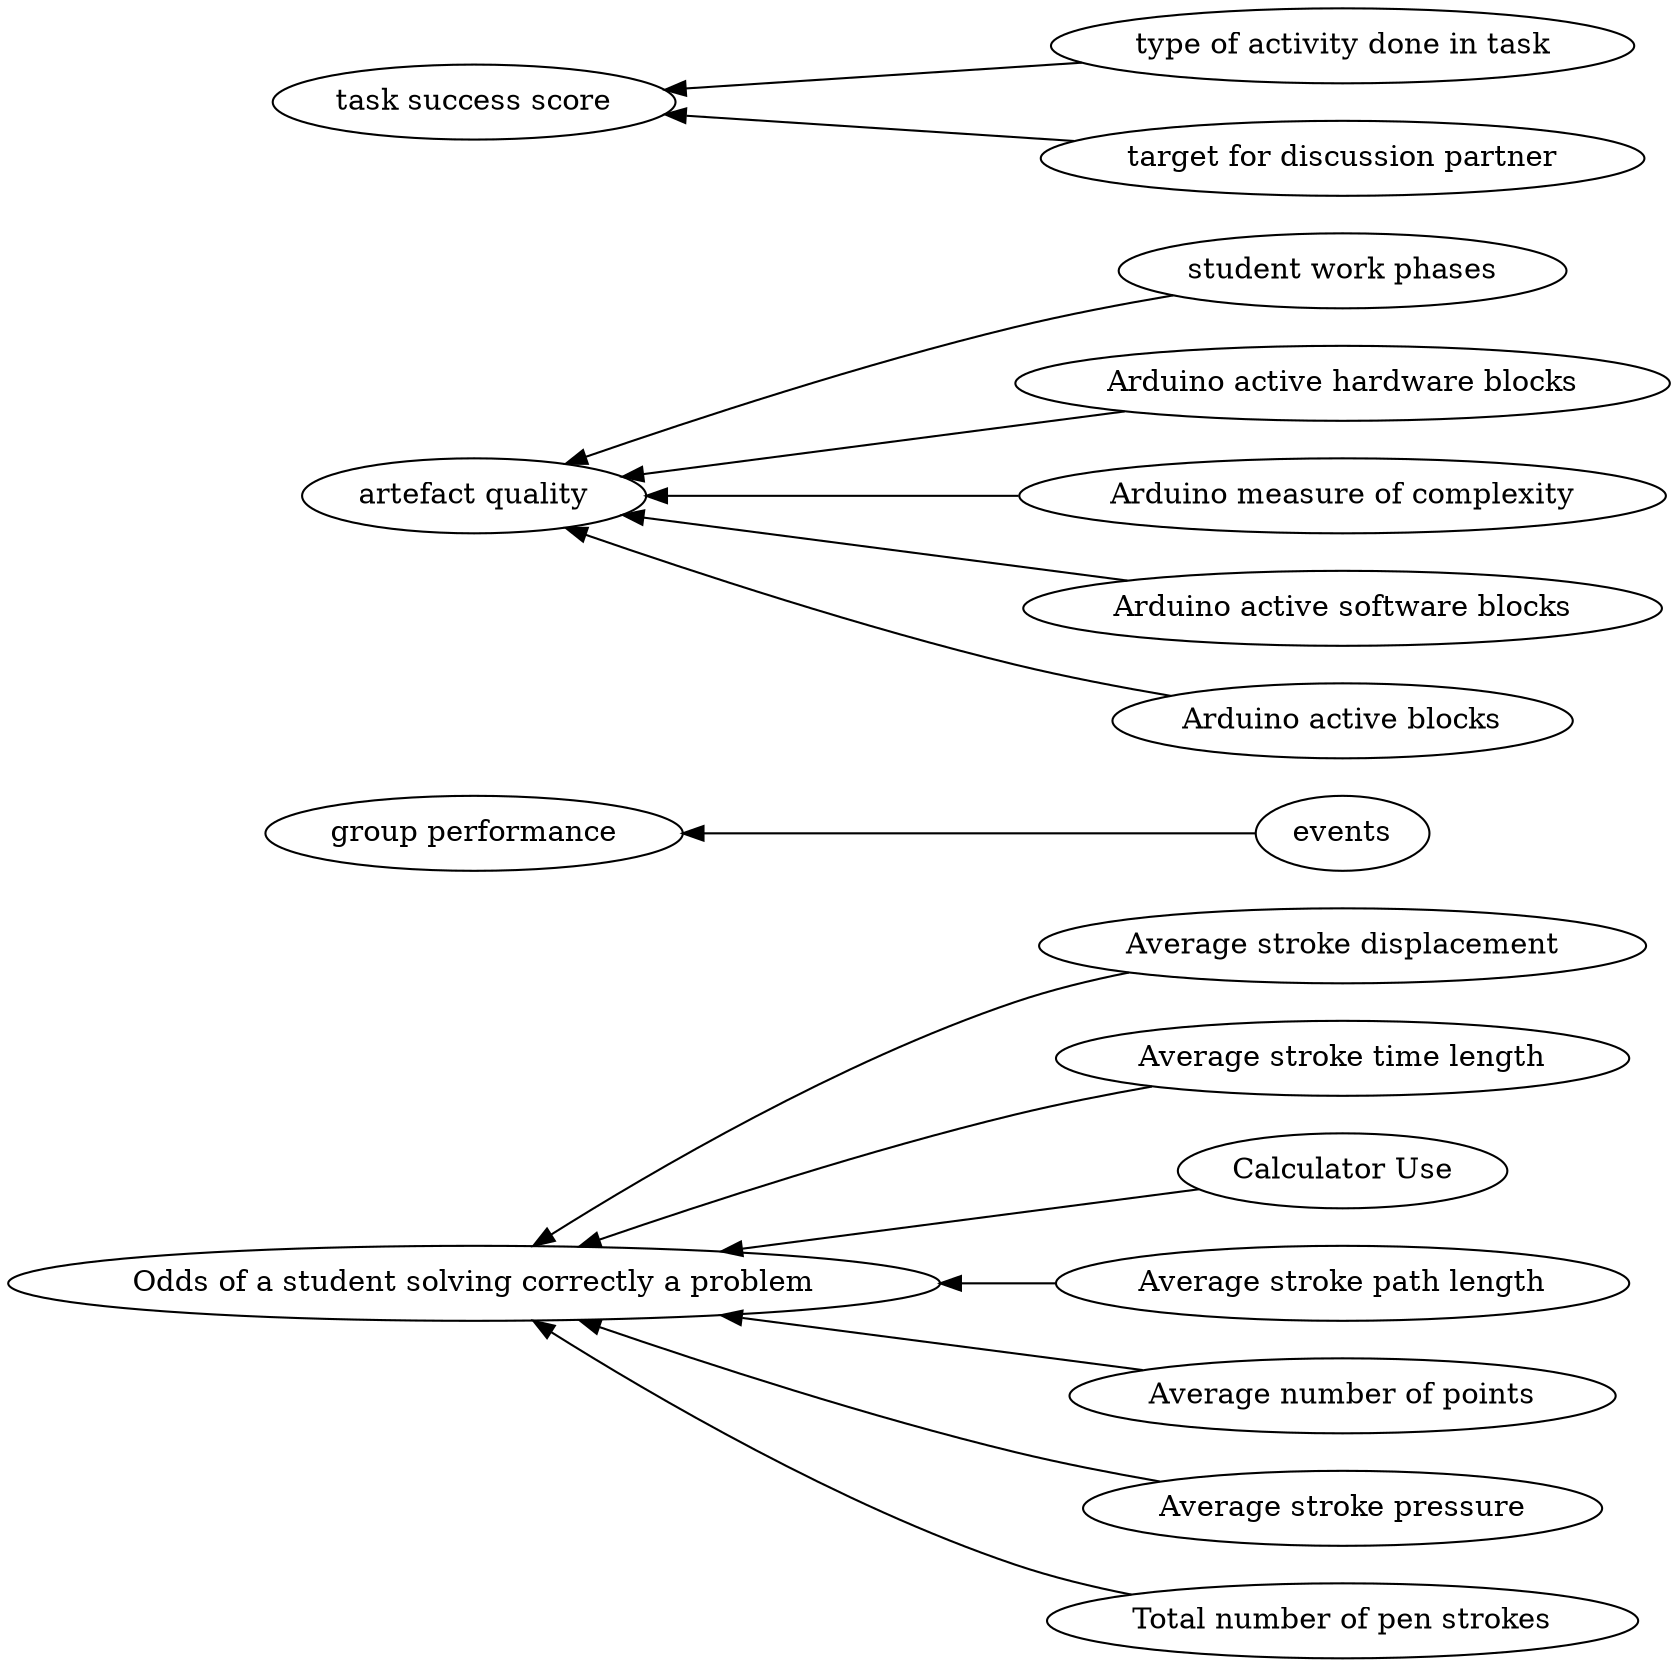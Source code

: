 digraph Test {
	rankdir=RL
	size="15,15"
	overlap=false
	splines=true
	{rank=same; "Average stroke displacement" "events" "student work phases" "Average stroke time length" "Arduino active hardware blocks" "Arduino measure of complexity" "Arduino active software blocks" "Calculator Use" "Average stroke path length" "Arduino active blocks" "Average number of points" "type of activity done in task" "Average stroke pressure" "Total number of pen strokes" "target for discussion partner";}
	{rank=same; "Odds of a student solving correctly a problem" "task success score" "group performance" "artefact quality";}
	events [href="https://scholar.google.com/scholar?hl=en&q=Analysing%20frequent%20sequential%20patterns%20of%20collaborative%20learning%20activity%20around%20an%20interactive%20tabletop"]
	events -> "group performance"
	"Calculator Use" [href="https://scholar.google.com/scholar?hl=en&q=Expertise%20estimation%20based%20on%20simple%20multimodal%20features"]
	"Calculator Use" -> "Odds of a student solving correctly a problem"
	"Total number of pen strokes" [href="https://scholar.google.com/scholar?hl=en&q=Expertise%20estimation%20based%20on%20simple%20multimodal%20features"]
	"Total number of pen strokes" -> "Odds of a student solving correctly a problem"
	"Average number of points" [href="https://scholar.google.com/scholar?hl=en&q=Expertise%20estimation%20based%20on%20simple%20multimodal%20features"]
	"Average number of points" -> "Odds of a student solving correctly a problem"
	"Average stroke time length" [href="https://scholar.google.com/scholar?hl=en&q=Expertise%20estimation%20based%20on%20simple%20multimodal%20features"]
	"Average stroke time length" -> "Odds of a student solving correctly a problem"
	"Average stroke path length" [href="https://scholar.google.com/scholar?hl=en&q=Expertise%20estimation%20based%20on%20simple%20multimodal%20features"]
	"Average stroke path length" -> "Odds of a student solving correctly a problem"
	"Average stroke displacement" [href="https://scholar.google.com/scholar?hl=en&q=Expertise%20estimation%20based%20on%20simple%20multimodal%20features"]
	"Average stroke displacement" -> "Odds of a student solving correctly a problem"
	"Average stroke pressure" [href="https://scholar.google.com/scholar?hl=en&q=Expertise%20estimation%20based%20on%20simple%20multimodal%20features"]
	"Average stroke pressure" -> "Odds of a student solving correctly a problem"
	"Arduino measure of complexity" [href="https://scholar.google.com/scholar?hl=en&q=Supervised%20machine%20learning%20in%20multimodal%20learning%20analytics%20for%20estimating%20success%20in%20project-based%20learning"]
	"Arduino measure of complexity" -> "artefact quality"
	"Arduino active hardware blocks" [href="https://scholar.google.com/scholar?hl=en&q=Supervised%20machine%20learning%20in%20multimodal%20learning%20analytics%20for%20estimating%20success%20in%20project-based%20learning"]
	"Arduino active hardware blocks" -> "artefact quality"
	"Arduino active software blocks" [href="https://scholar.google.com/scholar?hl=en&q=Supervised%20machine%20learning%20in%20multimodal%20learning%20analytics%20for%20estimating%20success%20in%20project-based%20learning"]
	"Arduino active software blocks" -> "artefact quality"
	"Arduino active blocks" [href="https://scholar.google.com/scholar?hl=en&q=Supervised%20machine%20learning%20in%20multimodal%20learning%20analytics%20for%20estimating%20success%20in%20project-based%20learning"]
	"Arduino active blocks" -> "artefact quality"
	"student work phases" [href="https://scholar.google.com/scholar?hl=en&q=Supervised%20machine%20learning%20in%20multimodal%20learning%20analytics%20for%20estimating%20success%20in%20project-based%20learning"]
	"student work phases" -> "artefact quality"
	"type of activity done in task" [href="https://scholar.google.com/scholar?hl=en&q=Focused%20or%20Stuck%20Together:%20Multimodal%20Patterns%20Reveal%20Triads’%20Performance%20in%20Collaborative%20Problem%20Solving"]
	"type of activity done in task" -> "task success score"
	"target for discussion partner" [href="https://scholar.google.com/scholar?hl=en&q=Focused%20or%20Stuck%20Together:%20Multimodal%20Patterns%20Reveal%20Triads’%20Performance%20in%20Collaborative%20Problem%20Solving"]
	"target for discussion partner" -> "task success score"
}
